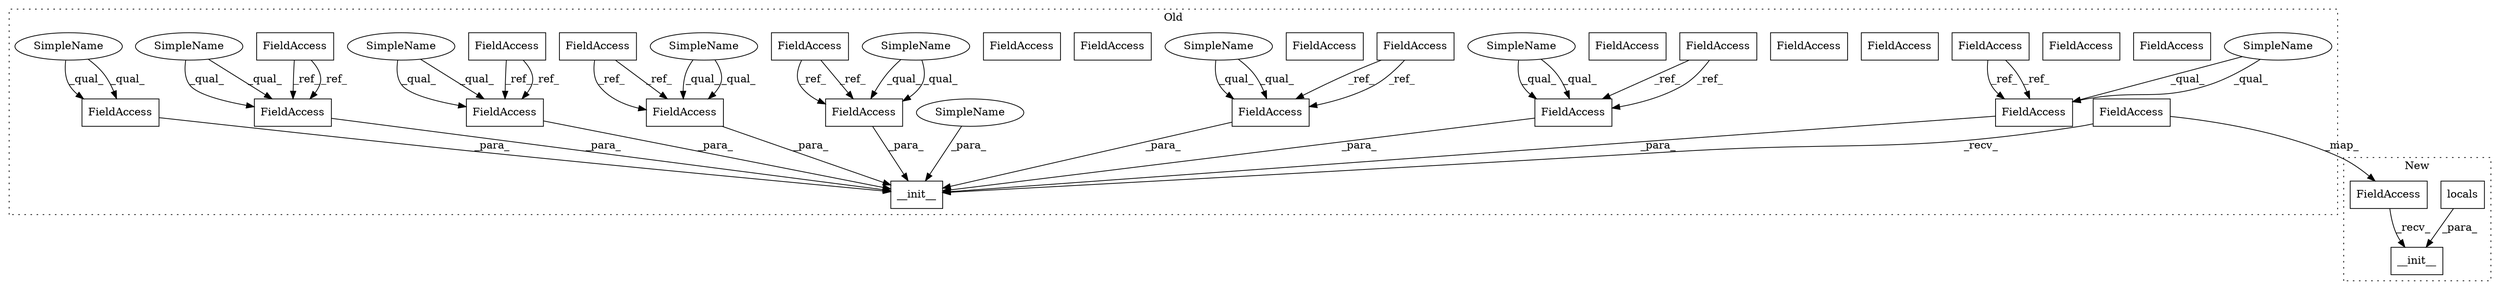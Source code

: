 digraph G {
subgraph cluster0 {
1 [label="__init__" a="32" s="1134,1371" l="9,1" shape="box"];
4 [label="FieldAccess" a="22" s="964" l="48" shape="box"];
5 [label="FieldAccess" a="22" s="1323" l="48" shape="box"];
6 [label="FieldAccess" a="22" s="1273" l="25" shape="box"];
7 [label="FieldAccess" a="22" s="866" l="25" shape="box"];
8 [label="FieldAccess" a="22" s="1148" l="27" shape="box"];
9 [label="FieldAccess" a="22" s="1299" l="23" shape="box"];
10 [label="FieldAccess" a="22" s="917" l="23" shape="box"];
11 [label="FieldAccess" a="22" s="1119" l="14" shape="box"];
13 [label="FieldAccess" a="22" s="1199" l="20" shape="box"];
14 [label="FieldAccess" a="22" s="676" l="22" shape="box"];
15 [label="FieldAccess" a="22" s="823" l="21" shape="box"];
16 [label="FieldAccess" a="22" s="1220" l="30" shape="box"];
17 [label="FieldAccess" a="22" s="762" l="30" shape="box"];
18 [label="FieldAccess" a="22" s="1251" l="21" shape="box"];
19 [label="FieldAccess" a="22" s="1176" l="22" shape="box"];
20 [label="FieldAccess" a="22" s="721" l="20" shape="box"];
21 [label="FieldAccess" a="22" s="1176" l="22" shape="box"];
22 [label="FieldAccess" a="22" s="1323" l="48" shape="box"];
23 [label="FieldAccess" a="22" s="1299" l="23" shape="box"];
24 [label="FieldAccess" a="22" s="1199" l="20" shape="box"];
25 [label="FieldAccess" a="22" s="1251" l="21" shape="box"];
26 [label="FieldAccess" a="22" s="1220" l="30" shape="box"];
27 [label="FieldAccess" a="22" s="1273" l="25" shape="box"];
28 [label="SimpleName" a="42" s="1220" l="4" shape="ellipse"];
29 [label="SimpleName" a="42" s="1323" l="4" shape="ellipse"];
30 [label="SimpleName" a="42" s="1199" l="4" shape="ellipse"];
31 [label="SimpleName" a="42" s="1143" l="4" shape="ellipse"];
32 [label="SimpleName" a="42" s="1251" l="4" shape="ellipse"];
33 [label="SimpleName" a="42" s="1148" l="4" shape="ellipse"];
34 [label="SimpleName" a="42" s="1299" l="4" shape="ellipse"];
35 [label="SimpleName" a="42" s="1273" l="4" shape="ellipse"];
36 [label="SimpleName" a="42" s="1176" l="4" shape="ellipse"];
37 [label="FieldAccess" a="22" s="1148" l="27" shape="box"];
label = "Old";
style="dotted";
}
subgraph cluster1 {
2 [label="locals" a="32" s="645" l="8" shape="box"];
3 [label="__init__" a="32" s="636,653" l="9,1" shape="box"];
12 [label="FieldAccess" a="22" s="621" l="14" shape="box"];
label = "New";
style="dotted";
}
2 -> 3 [label="_para_"];
4 -> 22 [label="_ref_"];
4 -> 22 [label="_ref_"];
7 -> 27 [label="_ref_"];
7 -> 27 [label="_ref_"];
10 -> 23 [label="_ref_"];
10 -> 23 [label="_ref_"];
11 -> 1 [label="_recv_"];
11 -> 12 [label="_map_"];
12 -> 3 [label="_recv_"];
14 -> 21 [label="_ref_"];
14 -> 21 [label="_ref_"];
15 -> 25 [label="_ref_"];
15 -> 25 [label="_ref_"];
17 -> 26 [label="_ref_"];
17 -> 26 [label="_ref_"];
20 -> 24 [label="_ref_"];
20 -> 24 [label="_ref_"];
21 -> 1 [label="_para_"];
22 -> 1 [label="_para_"];
23 -> 1 [label="_para_"];
24 -> 1 [label="_para_"];
25 -> 1 [label="_para_"];
26 -> 1 [label="_para_"];
27 -> 1 [label="_para_"];
28 -> 26 [label="_qual_"];
28 -> 26 [label="_qual_"];
29 -> 22 [label="_qual_"];
29 -> 22 [label="_qual_"];
30 -> 24 [label="_qual_"];
30 -> 24 [label="_qual_"];
31 -> 1 [label="_para_"];
32 -> 25 [label="_qual_"];
32 -> 25 [label="_qual_"];
33 -> 37 [label="_qual_"];
33 -> 37 [label="_qual_"];
34 -> 23 [label="_qual_"];
34 -> 23 [label="_qual_"];
35 -> 27 [label="_qual_"];
35 -> 27 [label="_qual_"];
36 -> 21 [label="_qual_"];
36 -> 21 [label="_qual_"];
37 -> 1 [label="_para_"];
}